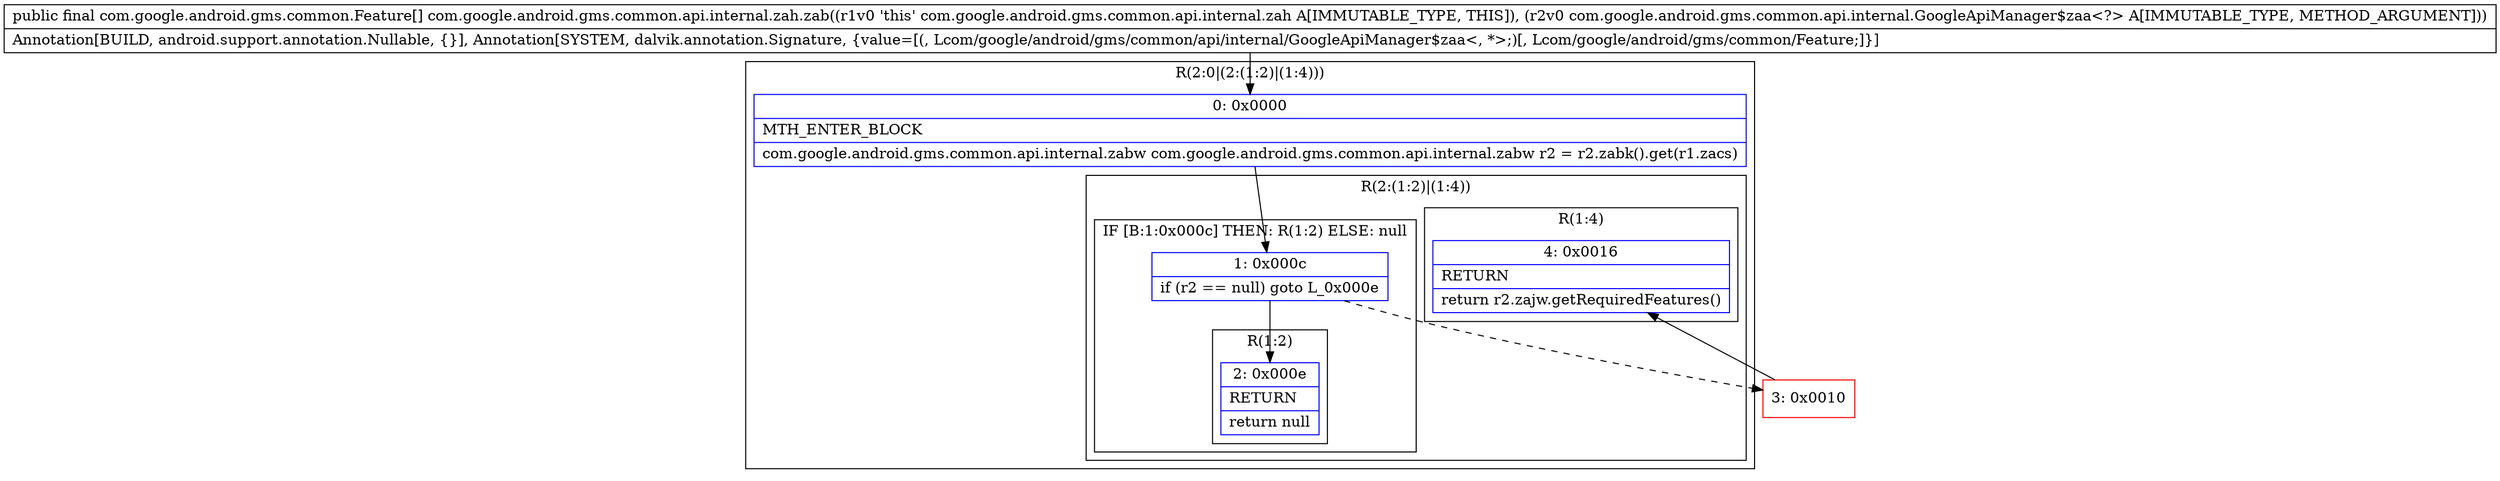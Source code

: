 digraph "CFG forcom.google.android.gms.common.api.internal.zah.zab(Lcom\/google\/android\/gms\/common\/api\/internal\/GoogleApiManager$zaa;)[Lcom\/google\/android\/gms\/common\/Feature;" {
subgraph cluster_Region_1099101382 {
label = "R(2:0|(2:(1:2)|(1:4)))";
node [shape=record,color=blue];
Node_0 [shape=record,label="{0\:\ 0x0000|MTH_ENTER_BLOCK\l|com.google.android.gms.common.api.internal.zabw com.google.android.gms.common.api.internal.zabw r2 = r2.zabk().get(r1.zacs)\l}"];
subgraph cluster_Region_737390495 {
label = "R(2:(1:2)|(1:4))";
node [shape=record,color=blue];
subgraph cluster_IfRegion_657355134 {
label = "IF [B:1:0x000c] THEN: R(1:2) ELSE: null";
node [shape=record,color=blue];
Node_1 [shape=record,label="{1\:\ 0x000c|if (r2 == null) goto L_0x000e\l}"];
subgraph cluster_Region_767782465 {
label = "R(1:2)";
node [shape=record,color=blue];
Node_2 [shape=record,label="{2\:\ 0x000e|RETURN\l|return null\l}"];
}
}
subgraph cluster_Region_1057166757 {
label = "R(1:4)";
node [shape=record,color=blue];
Node_4 [shape=record,label="{4\:\ 0x0016|RETURN\l|return r2.zajw.getRequiredFeatures()\l}"];
}
}
}
Node_3 [shape=record,color=red,label="{3\:\ 0x0010}"];
MethodNode[shape=record,label="{public final com.google.android.gms.common.Feature[] com.google.android.gms.common.api.internal.zah.zab((r1v0 'this' com.google.android.gms.common.api.internal.zah A[IMMUTABLE_TYPE, THIS]), (r2v0 com.google.android.gms.common.api.internal.GoogleApiManager$zaa\<?\> A[IMMUTABLE_TYPE, METHOD_ARGUMENT]))  | Annotation[BUILD, android.support.annotation.Nullable, \{\}], Annotation[SYSTEM, dalvik.annotation.Signature, \{value=[(, Lcom\/google\/android\/gms\/common\/api\/internal\/GoogleApiManager$zaa\<, *\>;)[, Lcom\/google\/android\/gms\/common\/Feature;]\}]\l}"];
MethodNode -> Node_0;
Node_0 -> Node_1;
Node_1 -> Node_2;
Node_1 -> Node_3[style=dashed];
Node_3 -> Node_4;
}

